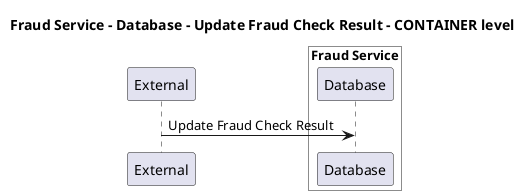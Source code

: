 @startuml

title Fraud Service - Database - Update Fraud Check Result - CONTAINER level

participant "External" as C4InterFlow.SoftwareSystems.ExternalSystem

box "Fraud Service" #White
    participant "Database" as ECommercePlatform.SoftwareSystems.FraudService.Containers.Database
end box


C4InterFlow.SoftwareSystems.ExternalSystem -> ECommercePlatform.SoftwareSystems.FraudService.Containers.Database : Update Fraud Check Result


@enduml
